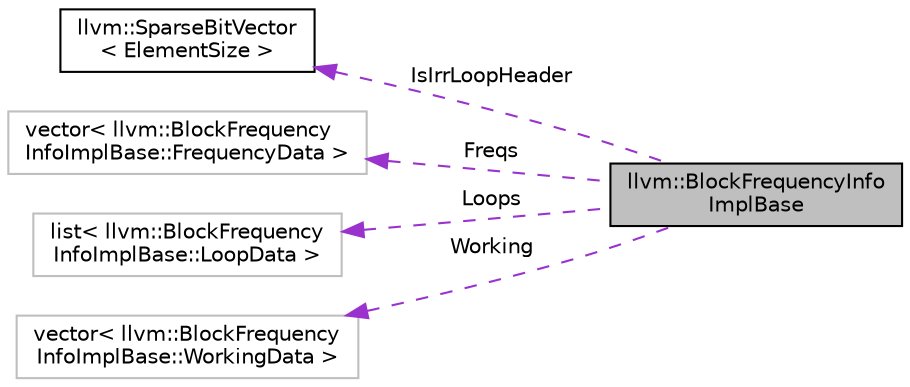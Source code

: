 digraph "llvm::BlockFrequencyInfoImplBase"
{
 // LATEX_PDF_SIZE
  bgcolor="transparent";
  edge [fontname="Helvetica",fontsize="10",labelfontname="Helvetica",labelfontsize="10"];
  node [fontname="Helvetica",fontsize="10",shape=record];
  rankdir="LR";
  Node1 [label="llvm::BlockFrequencyInfo\lImplBase",height=0.2,width=0.4,color="black", fillcolor="grey75", style="filled", fontcolor="black",tooltip="Base class for BlockFrequencyInfoImpl."];
  Node2 -> Node1 [dir="back",color="darkorchid3",fontsize="10",style="dashed",label=" IsIrrLoopHeader" ,fontname="Helvetica"];
  Node2 [label="llvm::SparseBitVector\l\< ElementSize \>",height=0.2,width=0.4,color="black",URL="$classllvm_1_1SparseBitVector.html",tooltip=" "];
  Node3 -> Node1 [dir="back",color="darkorchid3",fontsize="10",style="dashed",label=" Freqs" ,fontname="Helvetica"];
  Node3 [label="vector\< llvm::BlockFrequency\lInfoImplBase::FrequencyData \>",height=0.2,width=0.4,color="grey75",tooltip=" "];
  Node4 -> Node1 [dir="back",color="darkorchid3",fontsize="10",style="dashed",label=" Loops" ,fontname="Helvetica"];
  Node4 [label="list\< llvm::BlockFrequency\lInfoImplBase::LoopData \>",height=0.2,width=0.4,color="grey75",tooltip=" "];
  Node5 -> Node1 [dir="back",color="darkorchid3",fontsize="10",style="dashed",label=" Working" ,fontname="Helvetica"];
  Node5 [label="vector\< llvm::BlockFrequency\lInfoImplBase::WorkingData \>",height=0.2,width=0.4,color="grey75",tooltip=" "];
}
